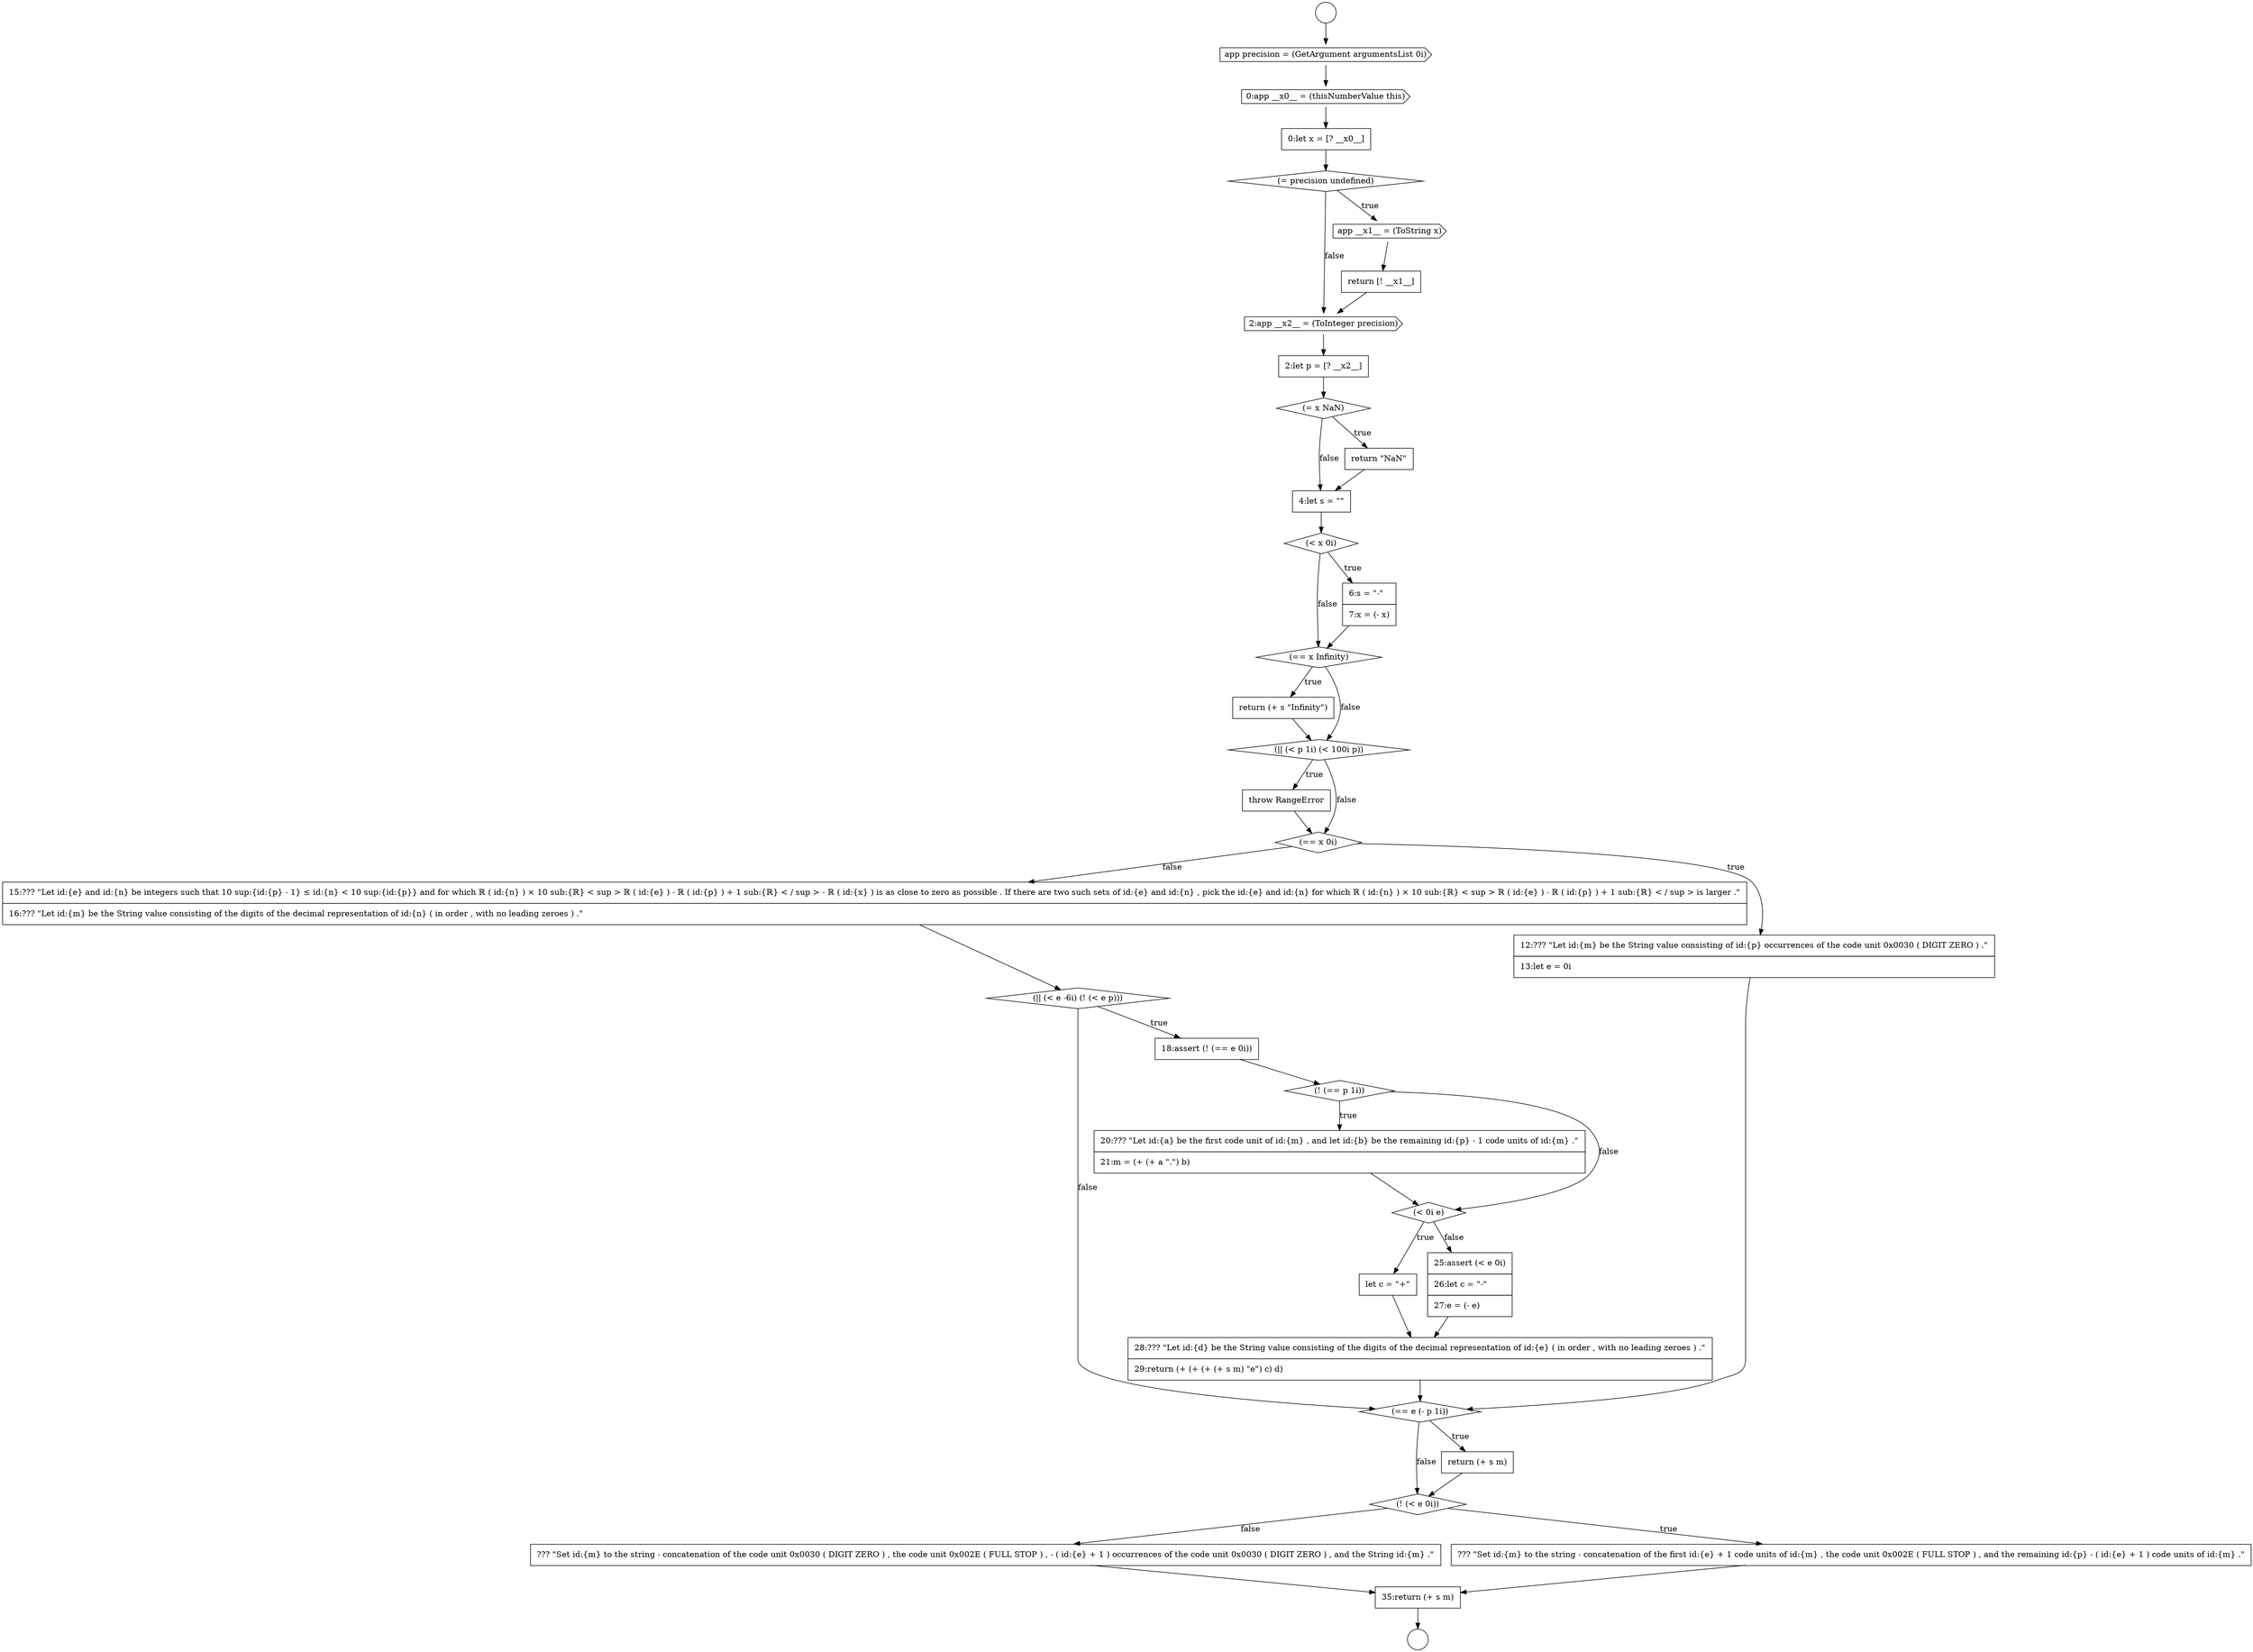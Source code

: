 digraph {
  node12629 [shape=diamond, label=<<font color="black">(= precision undefined)</font>> color="black" fillcolor="white" style=filled]
  node12646 [shape=diamond, label=<<font color="black">(|| (&lt; e -6i) (! (&lt; e p)))</font>> color="black" fillcolor="white" style=filled]
  node12625 [shape=circle label=" " color="black" fillcolor="white" style=filled]
  node12640 [shape=none, margin=0, label=<<font color="black">
    <table border="0" cellborder="1" cellspacing="0" cellpadding="10">
      <tr><td align="left">return (+ s &quot;Infinity&quot;)</td></tr>
    </table>
  </font>> color="black" fillcolor="white" style=filled]
  node12645 [shape=none, margin=0, label=<<font color="black">
    <table border="0" cellborder="1" cellspacing="0" cellpadding="10">
      <tr><td align="left">15:??? &quot;Let id:{e} and id:{n} be integers such that 10 sup:{id:{p} - 1} &le; id:{n} &lt; 10 sup:{id:{p}} and for which ℝ ( id:{n} ) &times; 10 sub:{ℝ} &lt; sup &gt; ℝ ( id:{e} ) - ℝ ( id:{p} ) + 1 sub:{ℝ} &lt; / sup &gt; - ℝ ( id:{x} ) is as close to zero as possible . If there are two such sets of id:{e} and id:{n} , pick the id:{e} and id:{n} for which ℝ ( id:{n} ) &times; 10 sub:{ℝ} &lt; sup &gt; ℝ ( id:{e} ) - ℝ ( id:{p} ) + 1 sub:{ℝ} &lt; / sup &gt; is larger .&quot;</td></tr>
      <tr><td align="left">16:??? &quot;Let id:{m} be the String value consisting of the digits of the decimal representation of id:{n} ( in order , with no leading zeroes ) .&quot;</td></tr>
    </table>
  </font>> color="black" fillcolor="white" style=filled]
  node12639 [shape=diamond, label=<<font color="black">(== x Infinity)</font>> color="black" fillcolor="white" style=filled]
  node12636 [shape=none, margin=0, label=<<font color="black">
    <table border="0" cellborder="1" cellspacing="0" cellpadding="10">
      <tr><td align="left">4:let s = &quot;&quot;</td></tr>
    </table>
  </font>> color="black" fillcolor="white" style=filled]
  node12624 [shape=circle label=" " color="black" fillcolor="white" style=filled]
  node12631 [shape=none, margin=0, label=<<font color="black">
    <table border="0" cellborder="1" cellspacing="0" cellpadding="10">
      <tr><td align="left">return [! __x1__]</td></tr>
    </table>
  </font>> color="black" fillcolor="white" style=filled]
  node12627 [shape=cds, label=<<font color="black">0:app __x0__ = (thisNumberValue this)</font>> color="black" fillcolor="white" style=filled]
  node12633 [shape=none, margin=0, label=<<font color="black">
    <table border="0" cellborder="1" cellspacing="0" cellpadding="10">
      <tr><td align="left">2:let p = [? __x2__]</td></tr>
    </table>
  </font>> color="black" fillcolor="white" style=filled]
  node12658 [shape=none, margin=0, label=<<font color="black">
    <table border="0" cellborder="1" cellspacing="0" cellpadding="10">
      <tr><td align="left">??? &quot;Set id:{m} to the string - concatenation of the code unit 0x0030 ( DIGIT ZERO ) , the code unit 0x002E ( FULL STOP ) , - ( id:{e} + 1 ) occurrences of the code unit 0x0030 ( DIGIT ZERO ) , and the String id:{m} .&quot;</td></tr>
    </table>
  </font>> color="black" fillcolor="white" style=filled]
  node12637 [shape=diamond, label=<<font color="black">(&lt; x 0i)</font>> color="black" fillcolor="white" style=filled]
  node12634 [shape=diamond, label=<<font color="black">(= x NaN)</font>> color="black" fillcolor="white" style=filled]
  node12649 [shape=none, margin=0, label=<<font color="black">
    <table border="0" cellborder="1" cellspacing="0" cellpadding="10">
      <tr><td align="left">20:??? &quot;Let id:{a} be the first code unit of id:{m} , and let id:{b} be the remaining id:{p} - 1 code units of id:{m} .&quot;</td></tr>
      <tr><td align="left">21:m = (+ (+ a &quot;.&quot;) b)</td></tr>
    </table>
  </font>> color="black" fillcolor="white" style=filled]
  node12642 [shape=none, margin=0, label=<<font color="black">
    <table border="0" cellborder="1" cellspacing="0" cellpadding="10">
      <tr><td align="left">throw RangeError</td></tr>
    </table>
  </font>> color="black" fillcolor="white" style=filled]
  node12657 [shape=none, margin=0, label=<<font color="black">
    <table border="0" cellborder="1" cellspacing="0" cellpadding="10">
      <tr><td align="left">??? &quot;Set id:{m} to the string - concatenation of the first id:{e} + 1 code units of id:{m} , the code unit 0x002E ( FULL STOP ) , and the remaining id:{p} - ( id:{e} + 1 ) code units of id:{m} .&quot;</td></tr>
    </table>
  </font>> color="black" fillcolor="white" style=filled]
  node12638 [shape=none, margin=0, label=<<font color="black">
    <table border="0" cellborder="1" cellspacing="0" cellpadding="10">
      <tr><td align="left">6:s = &quot;-&quot;</td></tr>
      <tr><td align="left">7:x = (- x)</td></tr>
    </table>
  </font>> color="black" fillcolor="white" style=filled]
  node12653 [shape=none, margin=0, label=<<font color="black">
    <table border="0" cellborder="1" cellspacing="0" cellpadding="10">
      <tr><td align="left">28:??? &quot;Let id:{d} be the String value consisting of the digits of the decimal representation of id:{e} ( in order , with no leading zeroes ) .&quot;</td></tr>
      <tr><td align="left">29:return (+ (+ (+ (+ s m) &quot;e&quot;) c) d)</td></tr>
    </table>
  </font>> color="black" fillcolor="white" style=filled]
  node12635 [shape=none, margin=0, label=<<font color="black">
    <table border="0" cellborder="1" cellspacing="0" cellpadding="10">
      <tr><td align="left">return &quot;NaN&quot;</td></tr>
    </table>
  </font>> color="black" fillcolor="white" style=filled]
  node12650 [shape=diamond, label=<<font color="black">(&lt; 0i e)</font>> color="black" fillcolor="white" style=filled]
  node12632 [shape=cds, label=<<font color="black">2:app __x2__ = (ToInteger precision)</font>> color="black" fillcolor="white" style=filled]
  node12641 [shape=diamond, label=<<font color="black">(|| (&lt; p 1i) (&lt; 100i p))</font>> color="black" fillcolor="white" style=filled]
  node12628 [shape=none, margin=0, label=<<font color="black">
    <table border="0" cellborder="1" cellspacing="0" cellpadding="10">
      <tr><td align="left">0:let x = [? __x0__]</td></tr>
    </table>
  </font>> color="black" fillcolor="white" style=filled]
  node12654 [shape=diamond, label=<<font color="black">(== e (- p 1i))</font>> color="black" fillcolor="white" style=filled]
  node12651 [shape=none, margin=0, label=<<font color="black">
    <table border="0" cellborder="1" cellspacing="0" cellpadding="10">
      <tr><td align="left">let c = &quot;+&quot;</td></tr>
    </table>
  </font>> color="black" fillcolor="white" style=filled]
  node12656 [shape=diamond, label=<<font color="black">(! (&lt; e 0i))</font>> color="black" fillcolor="white" style=filled]
  node12655 [shape=none, margin=0, label=<<font color="black">
    <table border="0" cellborder="1" cellspacing="0" cellpadding="10">
      <tr><td align="left">return (+ s m)</td></tr>
    </table>
  </font>> color="black" fillcolor="white" style=filled]
  node12644 [shape=none, margin=0, label=<<font color="black">
    <table border="0" cellborder="1" cellspacing="0" cellpadding="10">
      <tr><td align="left">12:??? &quot;Let id:{m} be the String value consisting of id:{p} occurrences of the code unit 0x0030 ( DIGIT ZERO ) .&quot;</td></tr>
      <tr><td align="left">13:let e = 0i</td></tr>
    </table>
  </font>> color="black" fillcolor="white" style=filled]
  node12648 [shape=diamond, label=<<font color="black">(! (== p 1i))</font>> color="black" fillcolor="white" style=filled]
  node12659 [shape=none, margin=0, label=<<font color="black">
    <table border="0" cellborder="1" cellspacing="0" cellpadding="10">
      <tr><td align="left">35:return (+ s m)</td></tr>
    </table>
  </font>> color="black" fillcolor="white" style=filled]
  node12647 [shape=none, margin=0, label=<<font color="black">
    <table border="0" cellborder="1" cellspacing="0" cellpadding="10">
      <tr><td align="left">18:assert (! (== e 0i))</td></tr>
    </table>
  </font>> color="black" fillcolor="white" style=filled]
  node12630 [shape=cds, label=<<font color="black">app __x1__ = (ToString x)</font>> color="black" fillcolor="white" style=filled]
  node12652 [shape=none, margin=0, label=<<font color="black">
    <table border="0" cellborder="1" cellspacing="0" cellpadding="10">
      <tr><td align="left">25:assert (&lt; e 0i)</td></tr>
      <tr><td align="left">26:let c = &quot;-&quot;</td></tr>
      <tr><td align="left">27:e = (- e)</td></tr>
    </table>
  </font>> color="black" fillcolor="white" style=filled]
  node12626 [shape=cds, label=<<font color="black">app precision = (GetArgument argumentsList 0i)</font>> color="black" fillcolor="white" style=filled]
  node12643 [shape=diamond, label=<<font color="black">(== x 0i)</font>> color="black" fillcolor="white" style=filled]
  node12649 -> node12650 [ color="black"]
  node12628 -> node12629 [ color="black"]
  node12644 -> node12654 [ color="black"]
  node12636 -> node12637 [ color="black"]
  node12630 -> node12631 [ color="black"]
  node12635 -> node12636 [ color="black"]
  node12654 -> node12655 [label=<<font color="black">true</font>> color="black"]
  node12654 -> node12656 [label=<<font color="black">false</font>> color="black"]
  node12650 -> node12651 [label=<<font color="black">true</font>> color="black"]
  node12650 -> node12652 [label=<<font color="black">false</font>> color="black"]
  node12647 -> node12648 [ color="black"]
  node12658 -> node12659 [ color="black"]
  node12637 -> node12638 [label=<<font color="black">true</font>> color="black"]
  node12637 -> node12639 [label=<<font color="black">false</font>> color="black"]
  node12643 -> node12644 [label=<<font color="black">true</font>> color="black"]
  node12643 -> node12645 [label=<<font color="black">false</font>> color="black"]
  node12656 -> node12657 [label=<<font color="black">true</font>> color="black"]
  node12656 -> node12658 [label=<<font color="black">false</font>> color="black"]
  node12659 -> node12625 [ color="black"]
  node12629 -> node12630 [label=<<font color="black">true</font>> color="black"]
  node12629 -> node12632 [label=<<font color="black">false</font>> color="black"]
  node12641 -> node12642 [label=<<font color="black">true</font>> color="black"]
  node12641 -> node12643 [label=<<font color="black">false</font>> color="black"]
  node12627 -> node12628 [ color="black"]
  node12624 -> node12626 [ color="black"]
  node12645 -> node12646 [ color="black"]
  node12631 -> node12632 [ color="black"]
  node12638 -> node12639 [ color="black"]
  node12655 -> node12656 [ color="black"]
  node12634 -> node12635 [label=<<font color="black">true</font>> color="black"]
  node12634 -> node12636 [label=<<font color="black">false</font>> color="black"]
  node12632 -> node12633 [ color="black"]
  node12640 -> node12641 [ color="black"]
  node12646 -> node12647 [label=<<font color="black">true</font>> color="black"]
  node12646 -> node12654 [label=<<font color="black">false</font>> color="black"]
  node12648 -> node12649 [label=<<font color="black">true</font>> color="black"]
  node12648 -> node12650 [label=<<font color="black">false</font>> color="black"]
  node12642 -> node12643 [ color="black"]
  node12652 -> node12653 [ color="black"]
  node12626 -> node12627 [ color="black"]
  node12633 -> node12634 [ color="black"]
  node12651 -> node12653 [ color="black"]
  node12653 -> node12654 [ color="black"]
  node12639 -> node12640 [label=<<font color="black">true</font>> color="black"]
  node12639 -> node12641 [label=<<font color="black">false</font>> color="black"]
  node12657 -> node12659 [ color="black"]
}
